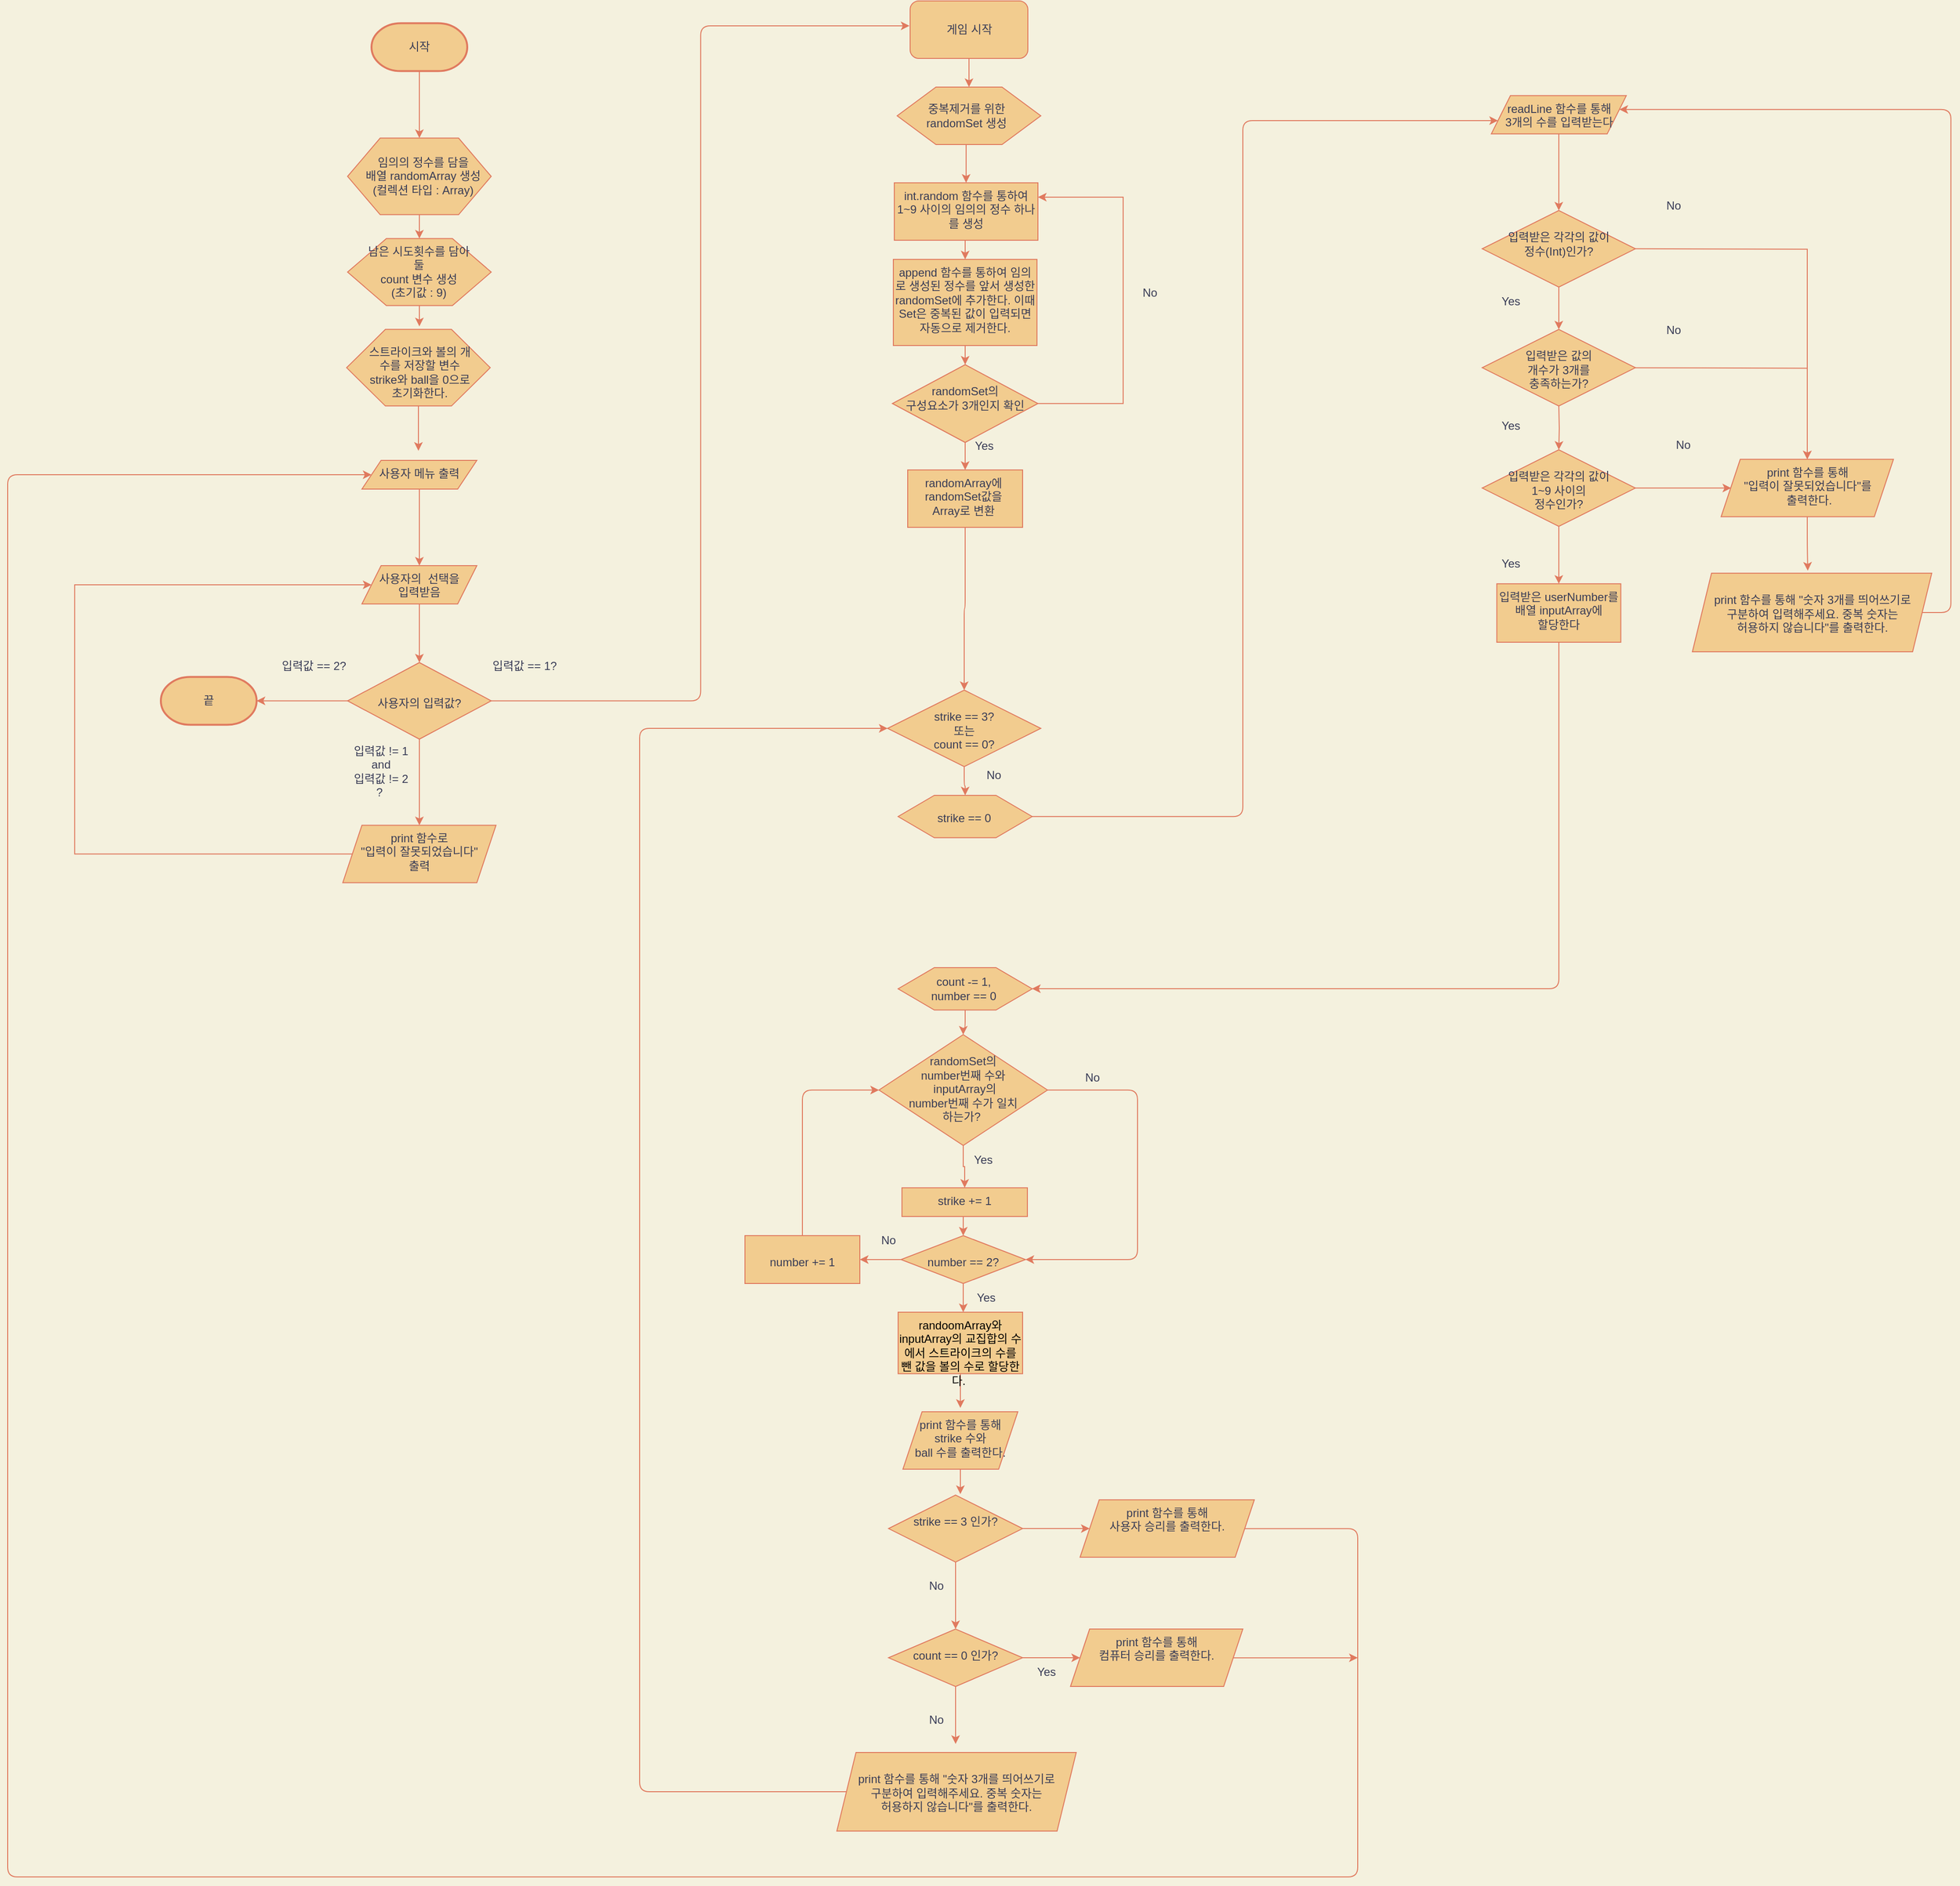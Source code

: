 <mxfile version="17.4.3" type="device"><diagram id="C5RBs43oDa-KdzZeNtuy" name="Page-1"><mxGraphModel dx="2706" dy="2664" grid="1" gridSize="10" guides="1" tooltips="1" connect="1" arrows="1" fold="1" page="1" pageScale="1" pageWidth="827" pageHeight="1169" background="#F4F1DE" math="0" shadow="0"><root><mxCell id="WIyWlLk6GJQsqaUBKTNV-0"/><mxCell id="WIyWlLk6GJQsqaUBKTNV-1" parent="WIyWlLk6GJQsqaUBKTNV-0"/><mxCell id="nnPkwn_JY7uuy5DGxbck-46" style="edgeStyle=orthogonalEdgeStyle;curved=0;rounded=1;sketch=0;orthogonalLoop=1;jettySize=auto;html=1;entryX=0.5;entryY=0;entryDx=0;entryDy=0;fontColor=#393C56;strokeColor=#E07A5F;fillColor=#F2CC8F;" edge="1" parent="WIyWlLk6GJQsqaUBKTNV-1" source="spudFFAEJkOU1C9yy8Io-34" target="TZ_JDWfDDvSUUUlmpMxz-3"><mxGeometry relative="1" as="geometry"/></mxCell><mxCell id="spudFFAEJkOU1C9yy8Io-34" value="시작" style="strokeWidth=2;html=1;shape=mxgraph.flowchart.terminator;whiteSpace=wrap;fillColor=#F2CC8F;strokeColor=#E07A5F;fontColor=#393C56;" parent="WIyWlLk6GJQsqaUBKTNV-1" vertex="1"><mxGeometry x="510" y="-306.7" width="100" height="50" as="geometry"/></mxCell><mxCell id="spudFFAEJkOU1C9yy8Io-41" style="edgeStyle=orthogonalEdgeStyle;rounded=0;orthogonalLoop=1;jettySize=auto;html=1;entryX=1;entryY=0.25;entryDx=0;entryDy=0;labelBackgroundColor=#F4F1DE;strokeColor=#E07A5F;fontColor=#393C56;" parent="WIyWlLk6GJQsqaUBKTNV-1" source="spudFFAEJkOU1C9yy8Io-43" target="spudFFAEJkOU1C9yy8Io-45" edge="1"><mxGeometry relative="1" as="geometry"><Array as="points"><mxPoint x="1295" y="91"/><mxPoint x="1295" y="-125"/></Array></mxGeometry></mxCell><mxCell id="spudFFAEJkOU1C9yy8Io-100" value="" style="edgeStyle=orthogonalEdgeStyle;curved=0;rounded=1;sketch=0;orthogonalLoop=1;jettySize=auto;html=1;fontColor=#393C56;strokeColor=#E07A5F;fillColor=#F2CC8F;labelBackgroundColor=#F4F1DE;" parent="WIyWlLk6GJQsqaUBKTNV-1" source="spudFFAEJkOU1C9yy8Io-43" target="spudFFAEJkOU1C9yy8Io-99" edge="1"><mxGeometry relative="1" as="geometry"/></mxCell><mxCell id="spudFFAEJkOU1C9yy8Io-43" value="&lt;br&gt;randomSet의&lt;br&gt;구성요소가 3개인지 확인" style="rhombus;whiteSpace=wrap;html=1;verticalAlign=top;arcSize=6;fillColor=#F2CC8F;strokeColor=#E07A5F;fontColor=#393C56;" parent="WIyWlLk6GJQsqaUBKTNV-1" vertex="1"><mxGeometry x="1054" y="50" width="152" height="81.25" as="geometry"/></mxCell><mxCell id="spudFFAEJkOU1C9yy8Io-44" style="edgeStyle=orthogonalEdgeStyle;rounded=0;orthogonalLoop=1;jettySize=auto;html=1;exitX=0.5;exitY=1;exitDx=0;exitDy=0;entryX=0.5;entryY=0;entryDx=0;entryDy=0;labelBackgroundColor=#F4F1DE;strokeColor=#E07A5F;fontColor=#393C56;" parent="WIyWlLk6GJQsqaUBKTNV-1" source="spudFFAEJkOU1C9yy8Io-45" target="spudFFAEJkOU1C9yy8Io-47" edge="1"><mxGeometry relative="1" as="geometry"/></mxCell><mxCell id="spudFFAEJkOU1C9yy8Io-45" value="int.random 함수를 통하여 1~9 사이의 임의의 정수 하나를 생성" style="whiteSpace=wrap;html=1;verticalAlign=top;arcSize=6;fillColor=#F2CC8F;strokeColor=#E07A5F;fontColor=#393C56;" parent="WIyWlLk6GJQsqaUBKTNV-1" vertex="1"><mxGeometry x="1056" y="-140" width="150" height="60" as="geometry"/></mxCell><mxCell id="spudFFAEJkOU1C9yy8Io-46" style="edgeStyle=orthogonalEdgeStyle;rounded=0;orthogonalLoop=1;jettySize=auto;html=1;exitX=0.5;exitY=1;exitDx=0;exitDy=0;entryX=0.5;entryY=0;entryDx=0;entryDy=0;labelBackgroundColor=#F4F1DE;strokeColor=#E07A5F;fontColor=#393C56;" parent="WIyWlLk6GJQsqaUBKTNV-1" source="spudFFAEJkOU1C9yy8Io-47" target="spudFFAEJkOU1C9yy8Io-43" edge="1"><mxGeometry relative="1" as="geometry"/></mxCell><mxCell id="spudFFAEJkOU1C9yy8Io-47" value="append 함수를 통하여 임의로 생성된 정수를 앞서 생성한 randomSet에 추가한다. 이때 Set은 중복된 값이 입력되면 자동으로 제거한다." style="whiteSpace=wrap;html=1;verticalAlign=top;arcSize=6;fillColor=#F2CC8F;strokeColor=#E07A5F;fontColor=#393C56;" parent="WIyWlLk6GJQsqaUBKTNV-1" vertex="1"><mxGeometry x="1055" y="-60" width="150" height="90" as="geometry"/></mxCell><mxCell id="m9CbxciN-7rsnJnyJBwW-9" value="" style="edgeStyle=orthogonalEdgeStyle;rounded=0;orthogonalLoop=1;jettySize=auto;html=1;labelBackgroundColor=#F4F1DE;strokeColor=#E07A5F;fontColor=#393C56;" parent="WIyWlLk6GJQsqaUBKTNV-1" source="spudFFAEJkOU1C9yy8Io-49" edge="1"><mxGeometry relative="1" as="geometry"><mxPoint x="1750" y="-111.07" as="targetPoint"/></mxGeometry></mxCell><mxCell id="spudFFAEJkOU1C9yy8Io-49" value="readLine 함수를 통해&lt;br&gt;3개의 수를 입력받는다&lt;br&gt;" style="shape=parallelogram;perimeter=parallelogramPerimeter;whiteSpace=wrap;html=1;fixedSize=1;verticalAlign=top;arcSize=6;fillColor=#F2CC8F;strokeColor=#E07A5F;fontColor=#393C56;" parent="WIyWlLk6GJQsqaUBKTNV-1" vertex="1"><mxGeometry x="1679.5" y="-231.07" width="141" height="40" as="geometry"/></mxCell><mxCell id="spudFFAEJkOU1C9yy8Io-51" style="edgeStyle=orthogonalEdgeStyle;rounded=0;orthogonalLoop=1;jettySize=auto;html=1;entryX=0.5;entryY=0;entryDx=0;entryDy=0;labelBackgroundColor=#F4F1DE;strokeColor=#E07A5F;fontColor=#393C56;" parent="WIyWlLk6GJQsqaUBKTNV-1" source="spudFFAEJkOU1C9yy8Io-52" target="spudFFAEJkOU1C9yy8Io-60" edge="1"><mxGeometry relative="1" as="geometry"/></mxCell><mxCell id="spudFFAEJkOU1C9yy8Io-105" style="edgeStyle=orthogonalEdgeStyle;curved=0;rounded=1;sketch=0;orthogonalLoop=1;jettySize=auto;html=1;entryX=1;entryY=0.5;entryDx=0;entryDy=0;fontColor=#393C56;strokeColor=#E07A5F;fillColor=#F2CC8F;labelBackgroundColor=#F4F1DE;" parent="WIyWlLk6GJQsqaUBKTNV-1" source="spudFFAEJkOU1C9yy8Io-52" target="spudFFAEJkOU1C9yy8Io-63" edge="1"><mxGeometry relative="1" as="geometry"><Array as="points"><mxPoint x="1310" y="808"/><mxPoint x="1310" y="985"/></Array></mxGeometry></mxCell><mxCell id="spudFFAEJkOU1C9yy8Io-52" value="&lt;br&gt;randomSet의 &lt;br&gt;number번째 수와&lt;br&gt;&amp;nbsp;inputArray의 &lt;br&gt;number번째 수가 일치&lt;br&gt;하는가?&amp;nbsp;" style="rhombus;whiteSpace=wrap;html=1;verticalAlign=top;arcSize=6;fillColor=#F2CC8F;strokeColor=#E07A5F;fontColor=#393C56;" parent="WIyWlLk6GJQsqaUBKTNV-1" vertex="1"><mxGeometry x="1040" y="750" width="176" height="115.74" as="geometry"/></mxCell><mxCell id="nnPkwn_JY7uuy5DGxbck-33" style="edgeStyle=orthogonalEdgeStyle;curved=0;rounded=1;sketch=0;orthogonalLoop=1;jettySize=auto;html=1;fontColor=#393C56;strokeColor=#E07A5F;fillColor=#F2CC8F;" edge="1" parent="WIyWlLk6GJQsqaUBKTNV-1" source="spudFFAEJkOU1C9yy8Io-57"><mxGeometry relative="1" as="geometry"><mxPoint x="1125" y="1140" as="targetPoint"/></mxGeometry></mxCell><mxCell id="spudFFAEJkOU1C9yy8Io-57" value="&lt;span style=&quot;color: rgb(0 , 0 , 0) ; font-family: &amp;#34;helvetica&amp;#34;&quot;&gt;randoomArray와 inputArray의 교집합의 수에서 스트라이크의 수를 뺀 값을 볼의 수로 할당한다.&amp;nbsp;&lt;/span&gt;" style="whiteSpace=wrap;html=1;verticalAlign=top;arcSize=6;fillColor=#F2CC8F;strokeColor=#E07A5F;fontColor=#393C56;" parent="WIyWlLk6GJQsqaUBKTNV-1" vertex="1"><mxGeometry x="1060" y="1040" width="130" height="64.26" as="geometry"/></mxCell><mxCell id="spudFFAEJkOU1C9yy8Io-58" value="Yes" style="text;html=1;strokeColor=none;fillColor=none;align=center;verticalAlign=middle;whiteSpace=wrap;rounded=0;fontColor=#393C56;" parent="WIyWlLk6GJQsqaUBKTNV-1" vertex="1"><mxGeometry x="1119" y="865.74" width="60" height="30" as="geometry"/></mxCell><mxCell id="spudFFAEJkOU1C9yy8Io-59" style="edgeStyle=orthogonalEdgeStyle;rounded=0;orthogonalLoop=1;jettySize=auto;html=1;exitX=0.5;exitY=1;exitDx=0;exitDy=0;entryX=0.5;entryY=0;entryDx=0;entryDy=0;labelBackgroundColor=#F4F1DE;strokeColor=#E07A5F;fontColor=#393C56;" parent="WIyWlLk6GJQsqaUBKTNV-1" source="spudFFAEJkOU1C9yy8Io-60" target="spudFFAEJkOU1C9yy8Io-63" edge="1"><mxGeometry relative="1" as="geometry"/></mxCell><mxCell id="spudFFAEJkOU1C9yy8Io-60" value="&lt;font face=&quot;helvetica&quot;&gt;strike += 1&lt;/font&gt;" style="whiteSpace=wrap;html=1;verticalAlign=top;arcSize=6;fillColor=#F2CC8F;strokeColor=#E07A5F;fontColor=#393C56;" parent="WIyWlLk6GJQsqaUBKTNV-1" vertex="1"><mxGeometry x="1064" y="910" width="131" height="30" as="geometry"/></mxCell><mxCell id="spudFFAEJkOU1C9yy8Io-61" value="" style="edgeStyle=orthogonalEdgeStyle;rounded=0;orthogonalLoop=1;jettySize=auto;html=1;labelBackgroundColor=#F4F1DE;strokeColor=#E07A5F;fontColor=#393C56;" parent="WIyWlLk6GJQsqaUBKTNV-1" source="spudFFAEJkOU1C9yy8Io-63" target="spudFFAEJkOU1C9yy8Io-66" edge="1"><mxGeometry relative="1" as="geometry"/></mxCell><mxCell id="spudFFAEJkOU1C9yy8Io-62" style="edgeStyle=orthogonalEdgeStyle;rounded=0;orthogonalLoop=1;jettySize=auto;html=1;exitX=0.5;exitY=1;exitDx=0;exitDy=0;labelBackgroundColor=#F4F1DE;strokeColor=#E07A5F;fontColor=#393C56;" parent="WIyWlLk6GJQsqaUBKTNV-1" source="spudFFAEJkOU1C9yy8Io-63" edge="1"><mxGeometry relative="1" as="geometry"><mxPoint x="1128" y="1040" as="targetPoint"/></mxGeometry></mxCell><mxCell id="spudFFAEJkOU1C9yy8Io-63" value="&lt;br&gt;number&amp;nbsp;== 2?" style="rhombus;whiteSpace=wrap;html=1;verticalAlign=top;arcSize=6;fillColor=#F2CC8F;strokeColor=#E07A5F;fontColor=#393C56;" parent="WIyWlLk6GJQsqaUBKTNV-1" vertex="1"><mxGeometry x="1063" y="960" width="130" height="50" as="geometry"/></mxCell><mxCell id="spudFFAEJkOU1C9yy8Io-64" value="No" style="text;html=1;strokeColor=none;fillColor=none;align=center;verticalAlign=middle;whiteSpace=wrap;rounded=0;fontColor=#393C56;" parent="WIyWlLk6GJQsqaUBKTNV-1" vertex="1"><mxGeometry x="1233" y="780" width="60" height="30" as="geometry"/></mxCell><mxCell id="spudFFAEJkOU1C9yy8Io-106" style="edgeStyle=orthogonalEdgeStyle;curved=0;rounded=1;sketch=0;orthogonalLoop=1;jettySize=auto;html=1;entryX=0;entryY=0.5;entryDx=0;entryDy=0;fontColor=#393C56;strokeColor=#E07A5F;fillColor=#F2CC8F;labelBackgroundColor=#F4F1DE;" parent="WIyWlLk6GJQsqaUBKTNV-1" source="spudFFAEJkOU1C9yy8Io-66" target="spudFFAEJkOU1C9yy8Io-52" edge="1"><mxGeometry relative="1" as="geometry"><Array as="points"><mxPoint x="960" y="808"/></Array></mxGeometry></mxCell><mxCell id="spudFFAEJkOU1C9yy8Io-66" value="&lt;br&gt;number += 1" style="whiteSpace=wrap;html=1;verticalAlign=top;arcSize=6;fillColor=#F2CC8F;strokeColor=#E07A5F;fontColor=#393C56;" parent="WIyWlLk6GJQsqaUBKTNV-1" vertex="1"><mxGeometry x="900" y="960" width="120" height="50" as="geometry"/></mxCell><mxCell id="spudFFAEJkOU1C9yy8Io-67" value="Yes" style="text;html=1;strokeColor=none;fillColor=none;align=center;verticalAlign=middle;whiteSpace=wrap;rounded=0;fontColor=#393C56;" parent="WIyWlLk6GJQsqaUBKTNV-1" vertex="1"><mxGeometry x="1122" y="1010" width="60" height="30" as="geometry"/></mxCell><mxCell id="spudFFAEJkOU1C9yy8Io-68" value="No" style="text;html=1;strokeColor=none;fillColor=none;align=center;verticalAlign=middle;whiteSpace=wrap;rounded=0;fontColor=#393C56;" parent="WIyWlLk6GJQsqaUBKTNV-1" vertex="1"><mxGeometry x="1020" y="950" width="60" height="30" as="geometry"/></mxCell><mxCell id="spudFFAEJkOU1C9yy8Io-72" value="" style="edgeStyle=orthogonalEdgeStyle;rounded=0;orthogonalLoop=1;jettySize=auto;html=1;labelBackgroundColor=#F4F1DE;strokeColor=#E07A5F;fontColor=#393C56;" parent="WIyWlLk6GJQsqaUBKTNV-1" source="spudFFAEJkOU1C9yy8Io-74" target="spudFFAEJkOU1C9yy8Io-76" edge="1"><mxGeometry relative="1" as="geometry"/></mxCell><mxCell id="spudFFAEJkOU1C9yy8Io-73" style="edgeStyle=orthogonalEdgeStyle;rounded=0;orthogonalLoop=1;jettySize=auto;html=1;exitX=0.5;exitY=1;exitDx=0;exitDy=0;labelBackgroundColor=#F4F1DE;strokeColor=#E07A5F;fontColor=#393C56;entryX=0.5;entryY=0;entryDx=0;entryDy=0;" parent="WIyWlLk6GJQsqaUBKTNV-1" source="spudFFAEJkOU1C9yy8Io-74" target="spudFFAEJkOU1C9yy8Io-83" edge="1"><mxGeometry relative="1" as="geometry"><mxPoint x="1120" y="1361.06" as="targetPoint"/></mxGeometry></mxCell><mxCell id="spudFFAEJkOU1C9yy8Io-74" value="&lt;br&gt;strike == 3 인가?" style="rhombus;whiteSpace=wrap;html=1;verticalAlign=top;arcSize=6;fillColor=#F2CC8F;strokeColor=#E07A5F;fontColor=#393C56;" parent="WIyWlLk6GJQsqaUBKTNV-1" vertex="1"><mxGeometry x="1050" y="1231.06" width="140" height="70" as="geometry"/></mxCell><mxCell id="nnPkwn_JY7uuy5DGxbck-39" style="edgeStyle=orthogonalEdgeStyle;curved=0;rounded=1;sketch=0;orthogonalLoop=1;jettySize=auto;html=1;fontColor=#393C56;strokeColor=#E07A5F;fillColor=#F2CC8F;" edge="1" parent="WIyWlLk6GJQsqaUBKTNV-1" source="spudFFAEJkOU1C9yy8Io-76" target="TZ_JDWfDDvSUUUlmpMxz-0"><mxGeometry relative="1" as="geometry"><Array as="points"><mxPoint x="1540" y="1266"/><mxPoint x="1540" y="1630"/><mxPoint x="130" y="1630"/><mxPoint x="130" y="165"/></Array></mxGeometry></mxCell><mxCell id="spudFFAEJkOU1C9yy8Io-76" value="print 함수를 통해 &lt;br&gt;사용자 승리를 출력한다." style="shape=parallelogram;perimeter=parallelogramPerimeter;whiteSpace=wrap;html=1;fixedSize=1;verticalAlign=top;arcSize=6;fillColor=#F2CC8F;strokeColor=#E07A5F;fontColor=#393C56;" parent="WIyWlLk6GJQsqaUBKTNV-1" vertex="1"><mxGeometry x="1250" y="1236.06" width="182" height="60" as="geometry"/></mxCell><mxCell id="spudFFAEJkOU1C9yy8Io-78" value="No" style="text;html=1;strokeColor=none;fillColor=none;align=center;verticalAlign=middle;whiteSpace=wrap;rounded=0;fontColor=#393C56;" parent="WIyWlLk6GJQsqaUBKTNV-1" vertex="1"><mxGeometry x="1070" y="1311.06" width="60" height="30" as="geometry"/></mxCell><mxCell id="spudFFAEJkOU1C9yy8Io-81" style="edgeStyle=orthogonalEdgeStyle;rounded=0;orthogonalLoop=1;jettySize=auto;html=1;exitX=0.5;exitY=1;exitDx=0;exitDy=0;labelBackgroundColor=#F4F1DE;strokeColor=#E07A5F;fontColor=#393C56;" parent="WIyWlLk6GJQsqaUBKTNV-1" source="spudFFAEJkOU1C9yy8Io-83" edge="1"><mxGeometry relative="1" as="geometry"><mxPoint x="1120" y="1491.065" as="targetPoint"/><Array as="points"><mxPoint x="1120" y="1490"/><mxPoint x="1120" y="1490"/></Array></mxGeometry></mxCell><mxCell id="spudFFAEJkOU1C9yy8Io-82" style="edgeStyle=orthogonalEdgeStyle;rounded=0;orthogonalLoop=1;jettySize=auto;html=1;entryX=0;entryY=0.5;entryDx=0;entryDy=0;labelBackgroundColor=#F4F1DE;strokeColor=#E07A5F;fontColor=#393C56;" parent="WIyWlLk6GJQsqaUBKTNV-1" source="spudFFAEJkOU1C9yy8Io-83" target="spudFFAEJkOU1C9yy8Io-85" edge="1"><mxGeometry relative="1" as="geometry"/></mxCell><mxCell id="spudFFAEJkOU1C9yy8Io-83" value="&lt;br&gt;count == 0 인가?" style="rhombus;whiteSpace=wrap;html=1;verticalAlign=top;arcSize=6;fillColor=#F2CC8F;strokeColor=#E07A5F;fontColor=#393C56;" parent="WIyWlLk6GJQsqaUBKTNV-1" vertex="1"><mxGeometry x="1050" y="1371.06" width="140" height="60" as="geometry"/></mxCell><mxCell id="nnPkwn_JY7uuy5DGxbck-59" style="edgeStyle=orthogonalEdgeStyle;curved=0;rounded=1;sketch=0;orthogonalLoop=1;jettySize=auto;html=1;fontColor=#393C56;strokeColor=#E07A5F;fillColor=#F2CC8F;" edge="1" parent="WIyWlLk6GJQsqaUBKTNV-1" source="spudFFAEJkOU1C9yy8Io-85"><mxGeometry relative="1" as="geometry"><mxPoint x="1540" y="1401.06" as="targetPoint"/></mxGeometry></mxCell><mxCell id="spudFFAEJkOU1C9yy8Io-85" value="print 함수를 통해 &lt;br&gt;컴퓨터 승리를 출력한다." style="shape=parallelogram;perimeter=parallelogramPerimeter;whiteSpace=wrap;html=1;fixedSize=1;verticalAlign=top;arcSize=6;fillColor=#F2CC8F;strokeColor=#E07A5F;fontColor=#393C56;" parent="WIyWlLk6GJQsqaUBKTNV-1" vertex="1"><mxGeometry x="1240" y="1371.06" width="180" height="60" as="geometry"/></mxCell><mxCell id="spudFFAEJkOU1C9yy8Io-86" value="Yes" style="text;html=1;strokeColor=none;fillColor=none;align=center;verticalAlign=middle;whiteSpace=wrap;rounded=0;fontColor=#393C56;" parent="WIyWlLk6GJQsqaUBKTNV-1" vertex="1"><mxGeometry x="1185" y="1401.06" width="60" height="30" as="geometry"/></mxCell><mxCell id="spudFFAEJkOU1C9yy8Io-87" value="Yes" style="text;html=1;strokeColor=none;fillColor=none;align=center;verticalAlign=middle;whiteSpace=wrap;rounded=0;fontColor=#393C56;" parent="WIyWlLk6GJQsqaUBKTNV-1" vertex="1"><mxGeometry x="1120" y="120" width="60" height="30" as="geometry"/></mxCell><mxCell id="spudFFAEJkOU1C9yy8Io-88" value="No" style="text;html=1;strokeColor=none;fillColor=none;align=center;verticalAlign=middle;whiteSpace=wrap;rounded=0;fontColor=#393C56;" parent="WIyWlLk6GJQsqaUBKTNV-1" vertex="1"><mxGeometry x="1293" y="-40" width="60" height="30" as="geometry"/></mxCell><mxCell id="spudFFAEJkOU1C9yy8Io-89" value="No" style="text;html=1;strokeColor=none;fillColor=none;align=center;verticalAlign=middle;whiteSpace=wrap;rounded=0;fontColor=#393C56;" parent="WIyWlLk6GJQsqaUBKTNV-1" vertex="1"><mxGeometry x="1070" y="1451.06" width="60" height="30" as="geometry"/></mxCell><mxCell id="spudFFAEJkOU1C9yy8Io-97" style="edgeStyle=orthogonalEdgeStyle;curved=0;rounded=1;sketch=0;orthogonalLoop=1;jettySize=auto;html=1;entryX=0.5;entryY=0;entryDx=0;entryDy=0;fontColor=#393C56;strokeColor=#E07A5F;fillColor=#F2CC8F;labelBackgroundColor=#F4F1DE;" parent="WIyWlLk6GJQsqaUBKTNV-1" target="spudFFAEJkOU1C9yy8Io-45" edge="1"><mxGeometry relative="1" as="geometry"><Array as="points"><mxPoint x="1131" y="-160"/><mxPoint x="1131" y="-160"/></Array><mxPoint x="1131" y="-180" as="sourcePoint"/></mxGeometry></mxCell><mxCell id="spudFFAEJkOU1C9yy8Io-91" value="" style="verticalLabelPosition=bottom;verticalAlign=top;html=1;shape=hexagon;perimeter=hexagonPerimeter2;arcSize=6;size=0.27;fillColor=#F2CC8F;strokeColor=#E07A5F;fontColor=#393C56;" parent="WIyWlLk6GJQsqaUBKTNV-1" vertex="1"><mxGeometry x="1059" y="-240" width="150" height="60" as="geometry"/></mxCell><mxCell id="spudFFAEJkOU1C9yy8Io-92" value="중복제거를 위한 randomSet 생성&lt;br&gt;" style="text;html=1;strokeColor=none;fillColor=none;align=center;verticalAlign=middle;whiteSpace=wrap;rounded=0;fontColor=#393C56;" parent="WIyWlLk6GJQsqaUBKTNV-1" vertex="1"><mxGeometry x="1072.5" y="-225" width="117" height="30" as="geometry"/></mxCell><mxCell id="nnPkwn_JY7uuy5DGxbck-57" style="edgeStyle=orthogonalEdgeStyle;curved=0;rounded=1;sketch=0;orthogonalLoop=1;jettySize=auto;html=1;entryX=0.5;entryY=0;entryDx=0;entryDy=0;fontColor=#393C56;strokeColor=#E07A5F;fillColor=#F2CC8F;" edge="1" parent="WIyWlLk6GJQsqaUBKTNV-1" source="spudFFAEJkOU1C9yy8Io-99" target="spudFFAEJkOU1C9yy8Io-118"><mxGeometry relative="1" as="geometry"/></mxCell><mxCell id="spudFFAEJkOU1C9yy8Io-99" value="randomArray에&amp;nbsp;&lt;br&gt;randomSet값을&amp;nbsp;&lt;br&gt;Array로 변환&amp;nbsp;" style="whiteSpace=wrap;html=1;verticalAlign=top;fillColor=#F2CC8F;strokeColor=#E07A5F;fontColor=#393C56;arcSize=6;" parent="WIyWlLk6GJQsqaUBKTNV-1" vertex="1"><mxGeometry x="1070" y="159.995" width="120" height="60" as="geometry"/></mxCell><mxCell id="spudFFAEJkOU1C9yy8Io-112" style="edgeStyle=orthogonalEdgeStyle;curved=0;rounded=1;sketch=0;orthogonalLoop=1;jettySize=auto;html=1;entryX=0.5;entryY=0;entryDx=0;entryDy=0;fontColor=#393C56;strokeColor=#E07A5F;fillColor=#F2CC8F;labelBackgroundColor=#F4F1DE;" parent="WIyWlLk6GJQsqaUBKTNV-1" source="spudFFAEJkOU1C9yy8Io-102" target="spudFFAEJkOU1C9yy8Io-52" edge="1"><mxGeometry relative="1" as="geometry"/></mxCell><mxCell id="spudFFAEJkOU1C9yy8Io-102" value="" style="verticalLabelPosition=bottom;verticalAlign=top;html=1;shape=hexagon;perimeter=hexagonPerimeter2;arcSize=6;size=0.27;fillColor=#F2CC8F;strokeColor=#E07A5F;fontColor=#393C56;" parent="WIyWlLk6GJQsqaUBKTNV-1" vertex="1"><mxGeometry x="1060" y="680" width="140" height="44.25" as="geometry"/></mxCell><mxCell id="spudFFAEJkOU1C9yy8Io-103" value="count -= 1,&lt;br&gt;number == 0" style="text;html=1;strokeColor=none;fillColor=none;align=center;verticalAlign=middle;whiteSpace=wrap;rounded=0;fontColor=#393C56;" parent="WIyWlLk6GJQsqaUBKTNV-1" vertex="1"><mxGeometry x="1070" y="687.12" width="117" height="30" as="geometry"/></mxCell><mxCell id="nnPkwn_JY7uuy5DGxbck-37" style="edgeStyle=orthogonalEdgeStyle;curved=0;rounded=1;sketch=0;orthogonalLoop=1;jettySize=auto;html=1;fontColor=#393C56;strokeColor=#E07A5F;fillColor=#F2CC8F;" edge="1" parent="WIyWlLk6GJQsqaUBKTNV-1" source="spudFFAEJkOU1C9yy8Io-113" target="spudFFAEJkOU1C9yy8Io-49"><mxGeometry relative="1" as="geometry"><Array as="points"><mxPoint x="1420" y="522"/><mxPoint x="1420" y="-205"/></Array></mxGeometry></mxCell><mxCell id="spudFFAEJkOU1C9yy8Io-113" value="" style="verticalLabelPosition=bottom;verticalAlign=top;html=1;shape=hexagon;perimeter=hexagonPerimeter2;arcSize=6;size=0.27;fillColor=#F2CC8F;strokeColor=#E07A5F;fontColor=#393C56;" parent="WIyWlLk6GJQsqaUBKTNV-1" vertex="1"><mxGeometry x="1060" y="500" width="140" height="44.25" as="geometry"/></mxCell><mxCell id="spudFFAEJkOU1C9yy8Io-119" style="edgeStyle=orthogonalEdgeStyle;curved=0;rounded=1;sketch=0;orthogonalLoop=1;jettySize=auto;html=1;entryX=0.5;entryY=0;entryDx=0;entryDy=0;fontColor=#393C56;strokeColor=#E07A5F;fillColor=#F2CC8F;labelBackgroundColor=#F4F1DE;" parent="WIyWlLk6GJQsqaUBKTNV-1" source="spudFFAEJkOU1C9yy8Io-118" target="spudFFAEJkOU1C9yy8Io-113" edge="1"><mxGeometry relative="1" as="geometry"/></mxCell><mxCell id="spudFFAEJkOU1C9yy8Io-118" value="&lt;br&gt;strike == 3?&lt;br&gt;또는&lt;br&gt;count == 0?" style="rhombus;whiteSpace=wrap;html=1;verticalAlign=top;arcSize=6;fillColor=#F2CC8F;strokeColor=#E07A5F;fontColor=#393C56;" parent="WIyWlLk6GJQsqaUBKTNV-1" vertex="1"><mxGeometry x="1049" y="390" width="160" height="80" as="geometry"/></mxCell><mxCell id="TZ_JDWfDDvSUUUlmpMxz-8" value="" style="edgeStyle=orthogonalEdgeStyle;rounded=0;orthogonalLoop=1;jettySize=auto;html=1;labelBackgroundColor=#F4F1DE;strokeColor=#E07A5F;fontColor=#393C56;" parent="WIyWlLk6GJQsqaUBKTNV-1" source="TZ_JDWfDDvSUUUlmpMxz-0" target="TZ_JDWfDDvSUUUlmpMxz-7" edge="1"><mxGeometry relative="1" as="geometry"/></mxCell><mxCell id="TZ_JDWfDDvSUUUlmpMxz-0" value="사용자 메뉴 출력" style="shape=parallelogram;perimeter=parallelogramPerimeter;whiteSpace=wrap;html=1;fixedSize=1;verticalAlign=top;fillColor=#F2CC8F;strokeColor=#E07A5F;fontColor=#393C56;arcSize=6;" parent="WIyWlLk6GJQsqaUBKTNV-1" vertex="1"><mxGeometry x="500" y="150" width="120" height="30" as="geometry"/></mxCell><mxCell id="TZ_JDWfDDvSUUUlmpMxz-2" style="edgeStyle=orthogonalEdgeStyle;rounded=0;orthogonalLoop=1;jettySize=auto;html=1;exitX=0.5;exitY=1;exitDx=0;exitDy=0;entryX=0.5;entryY=0;entryDx=0;entryDy=0;labelBackgroundColor=#F4F1DE;strokeColor=#E07A5F;fontColor=#393C56;" parent="WIyWlLk6GJQsqaUBKTNV-1" source="TZ_JDWfDDvSUUUlmpMxz-3" target="TZ_JDWfDDvSUUUlmpMxz-5" edge="1"><mxGeometry relative="1" as="geometry"/></mxCell><mxCell id="TZ_JDWfDDvSUUUlmpMxz-3" value="" style="verticalLabelPosition=bottom;verticalAlign=top;html=1;shape=hexagon;perimeter=hexagonPerimeter2;arcSize=6;size=0.227;fillColor=#F2CC8F;strokeColor=#E07A5F;fontColor=#393C56;" parent="WIyWlLk6GJQsqaUBKTNV-1" vertex="1"><mxGeometry x="485" y="-186.7" width="150" height="80" as="geometry"/></mxCell><mxCell id="TZ_JDWfDDvSUUUlmpMxz-4" value="임의의 정수를 담을 &lt;br&gt;배열 randomArray 생성&lt;br&gt;(컬렉션 타입 : Array)" style="text;html=1;strokeColor=none;fillColor=none;align=center;verticalAlign=middle;whiteSpace=wrap;rounded=0;fontColor=#393C56;" parent="WIyWlLk6GJQsqaUBKTNV-1" vertex="1"><mxGeometry x="501.5" y="-161.7" width="124" height="30" as="geometry"/></mxCell><mxCell id="nnPkwn_JY7uuy5DGxbck-55" style="edgeStyle=orthogonalEdgeStyle;curved=0;rounded=1;sketch=0;orthogonalLoop=1;jettySize=auto;html=1;fontColor=#393C56;strokeColor=#E07A5F;fillColor=#F2CC8F;" edge="1" parent="WIyWlLk6GJQsqaUBKTNV-1" source="TZ_JDWfDDvSUUUlmpMxz-5"><mxGeometry relative="1" as="geometry"><mxPoint x="560" y="10" as="targetPoint"/></mxGeometry></mxCell><mxCell id="TZ_JDWfDDvSUUUlmpMxz-5" value="" style="verticalLabelPosition=bottom;verticalAlign=top;html=1;shape=hexagon;perimeter=hexagonPerimeter2;arcSize=6;size=0.27;fillColor=#F2CC8F;strokeColor=#E07A5F;fontColor=#393C56;" parent="WIyWlLk6GJQsqaUBKTNV-1" vertex="1"><mxGeometry x="485" y="-81.7" width="150" height="70" as="geometry"/></mxCell><mxCell id="TZ_JDWfDDvSUUUlmpMxz-6" value="남은 시도횟수를 담아둘&lt;br&gt;count 변수 생성&lt;br&gt;(초기값 : 9)" style="text;html=1;strokeColor=none;fillColor=none;align=center;verticalAlign=middle;whiteSpace=wrap;rounded=0;fontColor=#393C56;" parent="WIyWlLk6GJQsqaUBKTNV-1" vertex="1"><mxGeometry x="500.5" y="-61.7" width="117" height="30" as="geometry"/></mxCell><mxCell id="TZ_JDWfDDvSUUUlmpMxz-10" value="" style="edgeStyle=orthogonalEdgeStyle;rounded=0;orthogonalLoop=1;jettySize=auto;html=1;labelBackgroundColor=#F4F1DE;strokeColor=#E07A5F;fontColor=#393C56;" parent="WIyWlLk6GJQsqaUBKTNV-1" source="TZ_JDWfDDvSUUUlmpMxz-7" target="TZ_JDWfDDvSUUUlmpMxz-9" edge="1"><mxGeometry relative="1" as="geometry"/></mxCell><mxCell id="TZ_JDWfDDvSUUUlmpMxz-7" value="사용자의&amp;nbsp; 선택을 &lt;br&gt;입력받음" style="shape=parallelogram;perimeter=parallelogramPerimeter;whiteSpace=wrap;html=1;fixedSize=1;verticalAlign=top;fillColor=#F2CC8F;strokeColor=#E07A5F;fontColor=#393C56;arcSize=6;" parent="WIyWlLk6GJQsqaUBKTNV-1" vertex="1"><mxGeometry x="500" y="260" width="120" height="40" as="geometry"/></mxCell><mxCell id="TZ_JDWfDDvSUUUlmpMxz-14" value="" style="edgeStyle=orthogonalEdgeStyle;rounded=0;orthogonalLoop=1;jettySize=auto;html=1;labelBackgroundColor=#F4F1DE;strokeColor=#E07A5F;fontColor=#393C56;" parent="WIyWlLk6GJQsqaUBKTNV-1" source="TZ_JDWfDDvSUUUlmpMxz-9" edge="1"><mxGeometry relative="1" as="geometry"><mxPoint x="390" y="401.25" as="targetPoint"/></mxGeometry></mxCell><mxCell id="m9CbxciN-7rsnJnyJBwW-1" value="" style="edgeStyle=orthogonalEdgeStyle;rounded=0;orthogonalLoop=1;jettySize=auto;html=1;labelBackgroundColor=#F4F1DE;strokeColor=#E07A5F;fontColor=#393C56;" parent="WIyWlLk6GJQsqaUBKTNV-1" source="TZ_JDWfDDvSUUUlmpMxz-9" target="m9CbxciN-7rsnJnyJBwW-0" edge="1"><mxGeometry relative="1" as="geometry"/></mxCell><mxCell id="nnPkwn_JY7uuy5DGxbck-48" style="edgeStyle=orthogonalEdgeStyle;curved=0;rounded=1;sketch=0;orthogonalLoop=1;jettySize=auto;html=1;entryX=-0.005;entryY=0.433;entryDx=0;entryDy=0;entryPerimeter=0;fontColor=#393C56;strokeColor=#E07A5F;fillColor=#F2CC8F;" edge="1" parent="WIyWlLk6GJQsqaUBKTNV-1" source="TZ_JDWfDDvSUUUlmpMxz-9" target="nnPkwn_JY7uuy5DGxbck-47"><mxGeometry relative="1" as="geometry"/></mxCell><mxCell id="TZ_JDWfDDvSUUUlmpMxz-9" value="&lt;br&gt;&lt;br&gt;사용자의 입력값?" style="rhombus;whiteSpace=wrap;html=1;verticalAlign=top;fillColor=#F2CC8F;strokeColor=#E07A5F;fontColor=#393C56;arcSize=6;" parent="WIyWlLk6GJQsqaUBKTNV-1" vertex="1"><mxGeometry x="485" y="361.25" width="150" height="80" as="geometry"/></mxCell><mxCell id="TZ_JDWfDDvSUUUlmpMxz-15" value="입력값 == 1?" style="text;html=1;strokeColor=none;fillColor=none;align=center;verticalAlign=middle;whiteSpace=wrap;rounded=0;fontColor=#393C56;" parent="WIyWlLk6GJQsqaUBKTNV-1" vertex="1"><mxGeometry x="635" y="350" width="70" height="30" as="geometry"/></mxCell><mxCell id="TZ_JDWfDDvSUUUlmpMxz-16" value="입력값 == 2?" style="text;html=1;strokeColor=none;fillColor=none;align=center;verticalAlign=middle;whiteSpace=wrap;rounded=0;fontColor=#393C56;" parent="WIyWlLk6GJQsqaUBKTNV-1" vertex="1"><mxGeometry x="415" y="350" width="70" height="30" as="geometry"/></mxCell><mxCell id="TZ_JDWfDDvSUUUlmpMxz-17" value="끝" style="strokeWidth=2;html=1;shape=mxgraph.flowchart.terminator;whiteSpace=wrap;fillColor=#F2CC8F;strokeColor=#E07A5F;fontColor=#393C56;" parent="WIyWlLk6GJQsqaUBKTNV-1" vertex="1"><mxGeometry x="290" y="376.25" width="100" height="50" as="geometry"/></mxCell><mxCell id="m9CbxciN-7rsnJnyJBwW-3" style="edgeStyle=orthogonalEdgeStyle;rounded=0;orthogonalLoop=1;jettySize=auto;html=1;entryX=0;entryY=0.5;entryDx=0;entryDy=0;labelBackgroundColor=#F4F1DE;strokeColor=#E07A5F;fontColor=#393C56;" parent="WIyWlLk6GJQsqaUBKTNV-1" source="m9CbxciN-7rsnJnyJBwW-0" target="TZ_JDWfDDvSUUUlmpMxz-7" edge="1"><mxGeometry relative="1" as="geometry"><Array as="points"><mxPoint x="200" y="561"/><mxPoint x="200" y="280"/></Array></mxGeometry></mxCell><mxCell id="m9CbxciN-7rsnJnyJBwW-0" value="print 함수로&lt;br&gt;&quot;입력이 잘못되었습니다&quot;&lt;br&gt;출력" style="shape=parallelogram;perimeter=parallelogramPerimeter;whiteSpace=wrap;html=1;fixedSize=1;verticalAlign=top;fillColor=#F2CC8F;strokeColor=#E07A5F;fontColor=#393C56;arcSize=6;" parent="WIyWlLk6GJQsqaUBKTNV-1" vertex="1"><mxGeometry x="480" y="531.25" width="160" height="60" as="geometry"/></mxCell><mxCell id="m9CbxciN-7rsnJnyJBwW-2" value="입력값 != 1&lt;br&gt;and&lt;br&gt;입력값 != 2&lt;br&gt;?&amp;nbsp;" style="text;html=1;strokeColor=none;fillColor=none;align=center;verticalAlign=middle;whiteSpace=wrap;rounded=0;fontColor=#393C56;" parent="WIyWlLk6GJQsqaUBKTNV-1" vertex="1"><mxGeometry x="485" y="459.99" width="70" height="30" as="geometry"/></mxCell><mxCell id="m9CbxciN-7rsnJnyJBwW-15" value="" style="edgeStyle=orthogonalEdgeStyle;rounded=0;orthogonalLoop=1;jettySize=auto;html=1;entryX=0.5;entryY=0;entryDx=0;entryDy=0;labelBackgroundColor=#F4F1DE;strokeColor=#E07A5F;fontColor=#393C56;" parent="WIyWlLk6GJQsqaUBKTNV-1" target="m9CbxciN-7rsnJnyJBwW-29" edge="1"><mxGeometry relative="1" as="geometry"><mxPoint x="1930" y="-71.07" as="targetPoint"/><mxPoint x="1830.0" y="-71.07" as="sourcePoint"/></mxGeometry></mxCell><mxCell id="m9CbxciN-7rsnJnyJBwW-27" style="edgeStyle=orthogonalEdgeStyle;rounded=0;orthogonalLoop=1;jettySize=auto;html=1;entryX=0.5;entryY=0;entryDx=0;entryDy=0;labelBackgroundColor=#F4F1DE;strokeColor=#E07A5F;fontColor=#393C56;" parent="WIyWlLk6GJQsqaUBKTNV-1" edge="1"><mxGeometry relative="1" as="geometry"><mxPoint x="1750" y="-31.07" as="sourcePoint"/><mxPoint x="1750" y="13.18" as="targetPoint"/></mxGeometry></mxCell><mxCell id="m9CbxciN-7rsnJnyJBwW-17" value="" style="edgeStyle=orthogonalEdgeStyle;rounded=0;orthogonalLoop=1;jettySize=auto;html=1;entryX=0.5;entryY=0;entryDx=0;entryDy=0;labelBackgroundColor=#F4F1DE;strokeColor=#E07A5F;fontColor=#393C56;" parent="WIyWlLk6GJQsqaUBKTNV-1" target="m9CbxciN-7rsnJnyJBwW-29" edge="1"><mxGeometry relative="1" as="geometry"><mxPoint x="1930" y="53.18" as="targetPoint"/><mxPoint x="1829.929" y="53.216" as="sourcePoint"/></mxGeometry></mxCell><mxCell id="m9CbxciN-7rsnJnyJBwW-28" style="edgeStyle=orthogonalEdgeStyle;rounded=0;orthogonalLoop=1;jettySize=auto;html=1;labelBackgroundColor=#F4F1DE;strokeColor=#E07A5F;fontColor=#393C56;" parent="WIyWlLk6GJQsqaUBKTNV-1" target="m9CbxciN-7rsnJnyJBwW-13" edge="1"><mxGeometry relative="1" as="geometry"><mxPoint x="1750" y="93.18" as="sourcePoint"/></mxGeometry></mxCell><mxCell id="m9CbxciN-7rsnJnyJBwW-19" value="" style="edgeStyle=orthogonalEdgeStyle;rounded=0;orthogonalLoop=1;jettySize=auto;html=1;labelBackgroundColor=#F4F1DE;strokeColor=#E07A5F;fontColor=#393C56;" parent="WIyWlLk6GJQsqaUBKTNV-1" source="m9CbxciN-7rsnJnyJBwW-13" edge="1"><mxGeometry relative="1" as="geometry"><mxPoint x="1930" y="178.93" as="targetPoint"/></mxGeometry></mxCell><mxCell id="nnPkwn_JY7uuy5DGxbck-10" style="edgeStyle=orthogonalEdgeStyle;rounded=0;orthogonalLoop=1;jettySize=auto;html=1;fillColor=#F2CC8F;strokeColor=#E07A5F;labelBackgroundColor=#F4F1DE;fontColor=#393C56;" edge="1" parent="WIyWlLk6GJQsqaUBKTNV-1" source="m9CbxciN-7rsnJnyJBwW-13"><mxGeometry relative="1" as="geometry"><mxPoint x="1750" y="278.93" as="targetPoint"/></mxGeometry></mxCell><mxCell id="m9CbxciN-7rsnJnyJBwW-13" value="&lt;br&gt;&lt;span&gt;입력받은 각각의 값이&lt;/span&gt;&lt;br&gt;&lt;span&gt;1~9 사이의&lt;/span&gt;&lt;br&gt;&lt;span&gt;정수인가?&lt;/span&gt;" style="rhombus;whiteSpace=wrap;html=1;verticalAlign=top;fillColor=#F2CC8F;strokeColor=#E07A5F;fontColor=#393C56;arcSize=6;" parent="WIyWlLk6GJQsqaUBKTNV-1" vertex="1"><mxGeometry x="1670" y="138.93" width="160" height="80" as="geometry"/></mxCell><mxCell id="nnPkwn_JY7uuy5DGxbck-15" style="edgeStyle=orthogonalEdgeStyle;curved=0;rounded=1;sketch=0;orthogonalLoop=1;jettySize=auto;html=1;entryX=0.482;entryY=-0.032;entryDx=0;entryDy=0;entryPerimeter=0;fontColor=#393C56;strokeColor=#E07A5F;fillColor=#F2CC8F;" edge="1" parent="WIyWlLk6GJQsqaUBKTNV-1" source="m9CbxciN-7rsnJnyJBwW-29" target="m9CbxciN-7rsnJnyJBwW-30"><mxGeometry relative="1" as="geometry"/></mxCell><mxCell id="m9CbxciN-7rsnJnyJBwW-29" value="print 함수를 통해 &lt;br&gt;&quot;입력이 잘못되었습니다&quot;를&lt;br&gt;&amp;nbsp;출력한다." style="shape=parallelogram;perimeter=parallelogramPerimeter;whiteSpace=wrap;html=1;fixedSize=1;verticalAlign=top;arcSize=6;fillColor=#F2CC8F;strokeColor=#E07A5F;fontColor=#393C56;" parent="WIyWlLk6GJQsqaUBKTNV-1" vertex="1"><mxGeometry x="1919.5" y="148.93" width="180" height="60" as="geometry"/></mxCell><mxCell id="nnPkwn_JY7uuy5DGxbck-16" style="edgeStyle=orthogonalEdgeStyle;curved=0;rounded=1;sketch=0;orthogonalLoop=1;jettySize=auto;html=1;entryX=0.949;entryY=0.361;entryDx=0;entryDy=0;entryPerimeter=0;fontColor=#393C56;strokeColor=#E07A5F;fillColor=#F2CC8F;" edge="1" parent="WIyWlLk6GJQsqaUBKTNV-1" source="m9CbxciN-7rsnJnyJBwW-30" target="spudFFAEJkOU1C9yy8Io-49"><mxGeometry relative="1" as="geometry"><Array as="points"><mxPoint x="2159.5" y="308.93"/><mxPoint x="2159.5" y="-217.07"/></Array></mxGeometry></mxCell><mxCell id="m9CbxciN-7rsnJnyJBwW-30" value="&lt;br&gt;print 함수를 통해&amp;nbsp;&quot;숫자 3개를 띄어쓰기로 &lt;br&gt;구분하여 입력해주세요. 중복 숫자는 &lt;br&gt;허용하지 않습니다&quot;를 출력한다." style="shape=parallelogram;perimeter=parallelogramPerimeter;whiteSpace=wrap;html=1;fixedSize=1;verticalAlign=top;arcSize=6;fillColor=#F2CC8F;strokeColor=#E07A5F;fontColor=#393C56;" parent="WIyWlLk6GJQsqaUBKTNV-1" vertex="1"><mxGeometry x="1889.5" y="267.87" width="250" height="82.13" as="geometry"/></mxCell><mxCell id="nnPkwn_JY7uuy5DGxbck-0" value="No" style="text;html=1;strokeColor=none;fillColor=none;align=center;verticalAlign=middle;whiteSpace=wrap;rounded=0;fontColor=#393C56;" vertex="1" parent="WIyWlLk6GJQsqaUBKTNV-1"><mxGeometry x="1839.5" y="-131.07" width="60" height="30" as="geometry"/></mxCell><mxCell id="nnPkwn_JY7uuy5DGxbck-1" value="No" style="text;html=1;strokeColor=none;fillColor=none;align=center;verticalAlign=middle;whiteSpace=wrap;rounded=0;fontColor=#393C56;" vertex="1" parent="WIyWlLk6GJQsqaUBKTNV-1"><mxGeometry x="1839.5" y="-1.07" width="60" height="30" as="geometry"/></mxCell><mxCell id="nnPkwn_JY7uuy5DGxbck-2" value="No" style="text;html=1;strokeColor=none;fillColor=none;align=center;verticalAlign=middle;whiteSpace=wrap;rounded=0;fontColor=#393C56;" vertex="1" parent="WIyWlLk6GJQsqaUBKTNV-1"><mxGeometry x="1849.5" y="118.93" width="60" height="30" as="geometry"/></mxCell><mxCell id="nnPkwn_JY7uuy5DGxbck-3" value="Yes" style="text;html=1;strokeColor=none;fillColor=none;align=center;verticalAlign=middle;whiteSpace=wrap;rounded=0;fontColor=#393C56;" vertex="1" parent="WIyWlLk6GJQsqaUBKTNV-1"><mxGeometry x="1670" y="-31.07" width="60" height="30" as="geometry"/></mxCell><mxCell id="nnPkwn_JY7uuy5DGxbck-4" value="Yes" style="text;html=1;strokeColor=none;fillColor=none;align=center;verticalAlign=middle;whiteSpace=wrap;rounded=0;fontColor=#393C56;" vertex="1" parent="WIyWlLk6GJQsqaUBKTNV-1"><mxGeometry x="1670" y="98.93" width="60" height="30" as="geometry"/></mxCell><mxCell id="nnPkwn_JY7uuy5DGxbck-5" value="Yes" style="text;html=1;strokeColor=none;fillColor=none;align=center;verticalAlign=middle;whiteSpace=wrap;rounded=0;fontColor=#393C56;" vertex="1" parent="WIyWlLk6GJQsqaUBKTNV-1"><mxGeometry x="1670" y="243.18" width="60" height="30" as="geometry"/></mxCell><mxCell id="nnPkwn_JY7uuy5DGxbck-42" style="edgeStyle=orthogonalEdgeStyle;curved=0;rounded=1;sketch=0;orthogonalLoop=1;jettySize=auto;html=1;fontColor=#393C56;strokeColor=#E07A5F;fillColor=#F2CC8F;" edge="1" parent="WIyWlLk6GJQsqaUBKTNV-1" source="nnPkwn_JY7uuy5DGxbck-6" target="spudFFAEJkOU1C9yy8Io-102"><mxGeometry relative="1" as="geometry"><Array as="points"><mxPoint x="1750" y="702"/></Array></mxGeometry></mxCell><mxCell id="nnPkwn_JY7uuy5DGxbck-6" value="&lt;div&gt;&lt;span&gt;입력받은 userNumber&lt;/span&gt;&lt;span&gt;를&lt;/span&gt;&lt;/div&gt;배열 inputArray에&lt;br&gt;할당한다" style="whiteSpace=wrap;html=1;verticalAlign=top;fillColor=#F2CC8F;strokeColor=#E07A5F;fontColor=#393C56;arcSize=6;" vertex="1" parent="WIyWlLk6GJQsqaUBKTNV-1"><mxGeometry x="1685.25" y="278.93" width="129.5" height="61.07" as="geometry"/></mxCell><mxCell id="nnPkwn_JY7uuy5DGxbck-7" value="&lt;br&gt;입력받은 값의&lt;br&gt;개수가 3개를&lt;br&gt;충족하는가?" style="rhombus;whiteSpace=wrap;html=1;verticalAlign=top;fillColor=#F2CC8F;strokeColor=#E07A5F;fontColor=#393C56;arcSize=6;" vertex="1" parent="WIyWlLk6GJQsqaUBKTNV-1"><mxGeometry x="1670" y="13.18" width="160" height="80" as="geometry"/></mxCell><mxCell id="nnPkwn_JY7uuy5DGxbck-8" value="&lt;br&gt;&lt;span&gt;입력받은 각각의 값이&lt;/span&gt;&lt;br&gt;&lt;span&gt;정수(Int)인가?&lt;/span&gt;" style="rhombus;whiteSpace=wrap;html=1;verticalAlign=top;fillColor=#F2CC8F;strokeColor=#E07A5F;fontColor=#393C56;arcSize=6;" vertex="1" parent="WIyWlLk6GJQsqaUBKTNV-1"><mxGeometry x="1670" y="-111.07" width="160" height="80" as="geometry"/></mxCell><mxCell id="nnPkwn_JY7uuy5DGxbck-22" value="No" style="text;html=1;strokeColor=none;fillColor=none;align=center;verticalAlign=middle;whiteSpace=wrap;rounded=0;fontColor=#393C56;" vertex="1" parent="WIyWlLk6GJQsqaUBKTNV-1"><mxGeometry x="1130" y="464.25" width="60" height="30" as="geometry"/></mxCell><mxCell id="nnPkwn_JY7uuy5DGxbck-23" value="strike == 0" style="text;html=1;strokeColor=none;fillColor=none;align=center;verticalAlign=middle;whiteSpace=wrap;rounded=0;fontColor=#393C56;" vertex="1" parent="WIyWlLk6GJQsqaUBKTNV-1"><mxGeometry x="1098" y="507.12" width="62" height="32.88" as="geometry"/></mxCell><mxCell id="nnPkwn_JY7uuy5DGxbck-34" style="edgeStyle=orthogonalEdgeStyle;curved=0;rounded=1;sketch=0;orthogonalLoop=1;jettySize=auto;html=1;entryX=0;entryY=0.5;entryDx=0;entryDy=0;fontColor=#393C56;strokeColor=#E07A5F;fillColor=#F2CC8F;" edge="1" parent="WIyWlLk6GJQsqaUBKTNV-1" source="nnPkwn_JY7uuy5DGxbck-29" target="spudFFAEJkOU1C9yy8Io-118"><mxGeometry relative="1" as="geometry"><Array as="points"><mxPoint x="790" y="1541"/><mxPoint x="790" y="430"/></Array></mxGeometry></mxCell><mxCell id="nnPkwn_JY7uuy5DGxbck-29" value="&lt;br&gt;print 함수를 통해&amp;nbsp;&quot;숫자 3개를 띄어쓰기로 &lt;br&gt;구분하여 입력해주세요. 중복 숫자는 &lt;br&gt;허용하지 않습니다&quot;를 출력한다." style="shape=parallelogram;perimeter=parallelogramPerimeter;whiteSpace=wrap;html=1;fixedSize=1;verticalAlign=top;arcSize=6;fillColor=#F2CC8F;strokeColor=#E07A5F;fontColor=#393C56;" vertex="1" parent="WIyWlLk6GJQsqaUBKTNV-1"><mxGeometry x="996" y="1500" width="250" height="82.13" as="geometry"/></mxCell><mxCell id="nnPkwn_JY7uuy5DGxbck-58" style="edgeStyle=orthogonalEdgeStyle;curved=0;rounded=1;sketch=0;orthogonalLoop=1;jettySize=auto;html=1;fontColor=#393C56;strokeColor=#E07A5F;fillColor=#F2CC8F;" edge="1" parent="WIyWlLk6GJQsqaUBKTNV-1" source="nnPkwn_JY7uuy5DGxbck-32"><mxGeometry relative="1" as="geometry"><mxPoint x="1125" y="1230" as="targetPoint"/></mxGeometry></mxCell><mxCell id="nnPkwn_JY7uuy5DGxbck-32" value="print 함수를 통해&lt;br&gt;strike 수와&lt;br&gt;ball 수를 출력한다." style="shape=parallelogram;perimeter=parallelogramPerimeter;whiteSpace=wrap;html=1;fixedSize=1;verticalAlign=top;arcSize=6;fillColor=#F2CC8F;strokeColor=#E07A5F;fontColor=#393C56;" vertex="1" parent="WIyWlLk6GJQsqaUBKTNV-1"><mxGeometry x="1065" y="1143.995" width="120" height="60" as="geometry"/></mxCell><mxCell id="nnPkwn_JY7uuy5DGxbck-51" style="edgeStyle=orthogonalEdgeStyle;curved=0;rounded=1;sketch=0;orthogonalLoop=1;jettySize=auto;html=1;entryX=0.5;entryY=0;entryDx=0;entryDy=0;fontColor=#393C56;strokeColor=#E07A5F;fillColor=#F2CC8F;" edge="1" parent="WIyWlLk6GJQsqaUBKTNV-1" source="nnPkwn_JY7uuy5DGxbck-47" target="spudFFAEJkOU1C9yy8Io-91"><mxGeometry relative="1" as="geometry"/></mxCell><mxCell id="nnPkwn_JY7uuy5DGxbck-47" value="게임 시작" style="rounded=1;whiteSpace=wrap;html=1;sketch=0;fontColor=#393C56;strokeColor=#E07A5F;fillColor=#F2CC8F;" vertex="1" parent="WIyWlLk6GJQsqaUBKTNV-1"><mxGeometry x="1072.5" y="-330" width="123" height="60" as="geometry"/></mxCell><mxCell id="nnPkwn_JY7uuy5DGxbck-56" style="edgeStyle=orthogonalEdgeStyle;curved=0;rounded=1;sketch=0;orthogonalLoop=1;jettySize=auto;html=1;fontColor=#393C56;strokeColor=#E07A5F;fillColor=#F2CC8F;" edge="1" parent="WIyWlLk6GJQsqaUBKTNV-1" source="nnPkwn_JY7uuy5DGxbck-52"><mxGeometry relative="1" as="geometry"><mxPoint x="559" y="140" as="targetPoint"/></mxGeometry></mxCell><mxCell id="nnPkwn_JY7uuy5DGxbck-52" value="" style="verticalLabelPosition=bottom;verticalAlign=top;html=1;shape=hexagon;perimeter=hexagonPerimeter2;arcSize=6;size=0.27;fillColor=#F2CC8F;strokeColor=#E07A5F;fontColor=#393C56;" vertex="1" parent="WIyWlLk6GJQsqaUBKTNV-1"><mxGeometry x="484" y="13.18" width="150" height="80" as="geometry"/></mxCell><mxCell id="nnPkwn_JY7uuy5DGxbck-53" value="스트라이크와 볼의 개수를 저장할 변수 strike와 ball을 0으로 초기화한다." style="text;html=1;strokeColor=none;fillColor=none;align=center;verticalAlign=middle;whiteSpace=wrap;rounded=0;fontColor=#393C56;" vertex="1" parent="WIyWlLk6GJQsqaUBKTNV-1"><mxGeometry x="502" y="43.18" width="117" height="30" as="geometry"/></mxCell></root></mxGraphModel></diagram></mxfile>